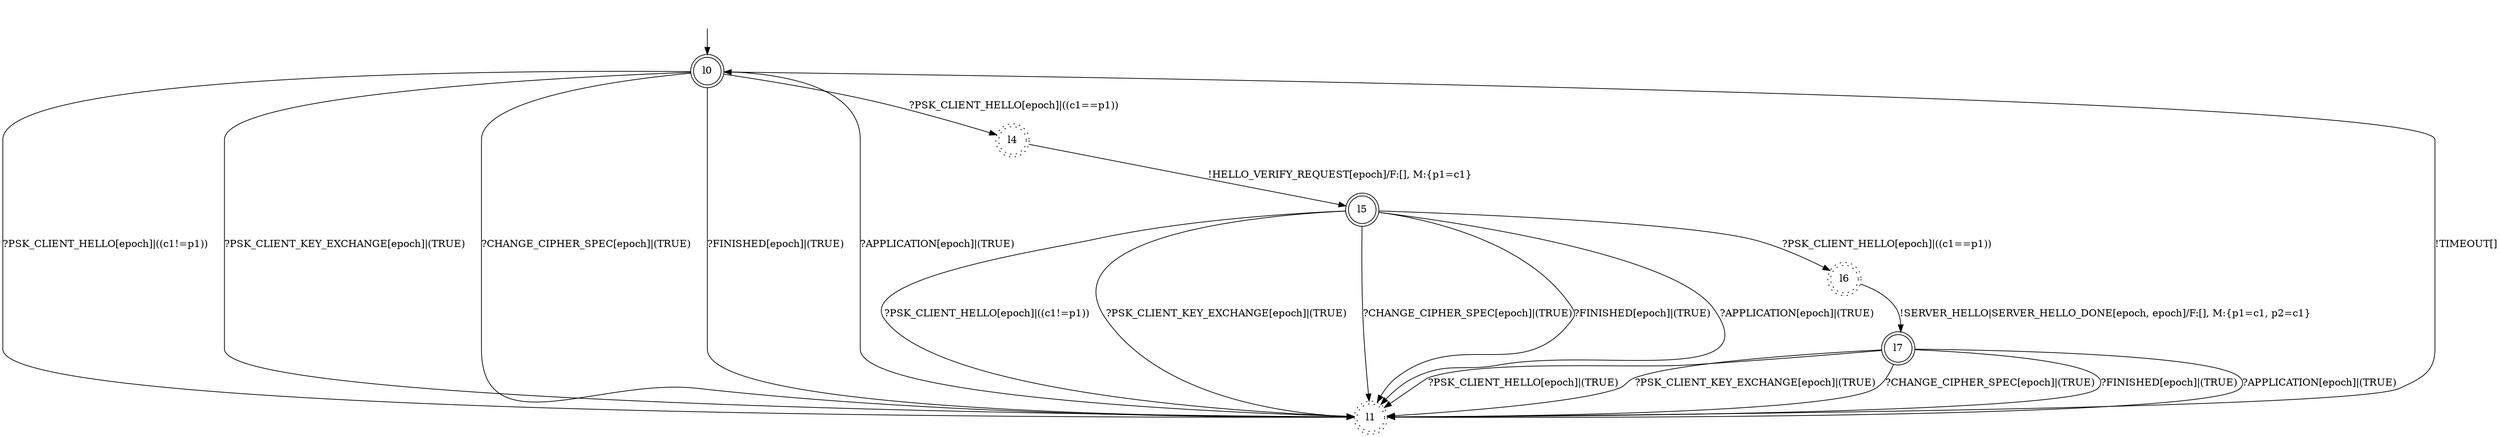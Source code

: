 digraph RA {
"" [shape=none,label=<>]
"l0" [shape=doublecircle ,style=solid]
"l1" [shape=doublecircle ,style=dotted]
"l4" [shape=doublecircle ,style=dotted]
"l5" [shape=doublecircle ,style=solid]
"l6" [shape=doublecircle ,style=dotted]
"l7" [shape=doublecircle ,style=solid]
"" -> "l0"
"l0" -> "l1" [label=<?PSK_CLIENT_HELLO[epoch]|((c1!=p1))>]
"l0" -> "l4" [label=<?PSK_CLIENT_HELLO[epoch]|((c1==p1))>]
"l0" -> "l1" [label=<?PSK_CLIENT_KEY_EXCHANGE[epoch]|(TRUE)>]
"l0" -> "l1" [label=<?CHANGE_CIPHER_SPEC[epoch]|(TRUE)>]
"l0" -> "l1" [label=<?FINISHED[epoch]|(TRUE)>]
"l0" -> "l1" [label=<?APPLICATION[epoch]|(TRUE)>]
"l1" -> "l0" [label=<!TIMEOUT[]>]
"l4" -> "l5" [label=<!HELLO_VERIFY_REQUEST[epoch]/F:[], M:{p1=c1}>]
"l5" -> "l1" [label=<?PSK_CLIENT_HELLO[epoch]|((c1!=p1))>]
"l5" -> "l6" [label=<?PSK_CLIENT_HELLO[epoch]|((c1==p1))>]
"l5" -> "l1" [label=<?PSK_CLIENT_KEY_EXCHANGE[epoch]|(TRUE)>]
"l5" -> "l1" [label=<?CHANGE_CIPHER_SPEC[epoch]|(TRUE)>]
"l5" -> "l1" [label=<?FINISHED[epoch]|(TRUE)>]
"l5" -> "l1" [label=<?APPLICATION[epoch]|(TRUE)>]
"l6" -> "l7" [label=<!SERVER_HELLO|SERVER_HELLO_DONE[epoch, epoch]/F:[], M:{p1=c1, p2=c1}>]
"l7" -> "l1" [label=<?PSK_CLIENT_HELLO[epoch]|(TRUE)>]
"l7" -> "l1" [label=<?PSK_CLIENT_KEY_EXCHANGE[epoch]|(TRUE)>]
"l7" -> "l1" [label=<?CHANGE_CIPHER_SPEC[epoch]|(TRUE)>]
"l7" -> "l1" [label=<?FINISHED[epoch]|(TRUE)>]
"l7" -> "l1" [label=<?APPLICATION[epoch]|(TRUE)>]
}
